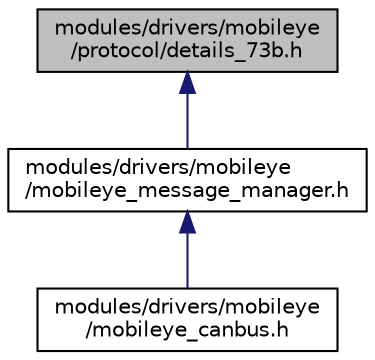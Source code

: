 digraph "modules/drivers/mobileye/protocol/details_73b.h"
{
  edge [fontname="Helvetica",fontsize="10",labelfontname="Helvetica",labelfontsize="10"];
  node [fontname="Helvetica",fontsize="10",shape=record];
  Node1 [label="modules/drivers/mobileye\l/protocol/details_73b.h",height=0.2,width=0.4,color="black", fillcolor="grey75", style="filled" fontcolor="black"];
  Node1 -> Node2 [dir="back",color="midnightblue",fontsize="10",style="solid",fontname="Helvetica"];
  Node2 [label="modules/drivers/mobileye\l/mobileye_message_manager.h",height=0.2,width=0.4,color="black", fillcolor="white", style="filled",URL="$mobileye__message__manager_8h.html"];
  Node2 -> Node3 [dir="back",color="midnightblue",fontsize="10",style="solid",fontname="Helvetica"];
  Node3 [label="modules/drivers/mobileye\l/mobileye_canbus.h",height=0.2,width=0.4,color="black", fillcolor="white", style="filled",URL="$mobileye__canbus_8h.html"];
}
